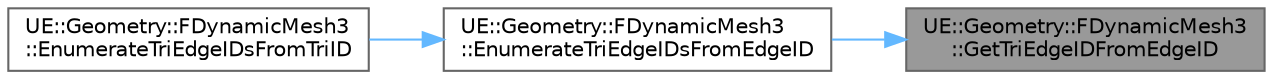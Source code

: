 digraph "UE::Geometry::FDynamicMesh3::GetTriEdgeIDFromEdgeID"
{
 // INTERACTIVE_SVG=YES
 // LATEX_PDF_SIZE
  bgcolor="transparent";
  edge [fontname=Helvetica,fontsize=10,labelfontname=Helvetica,labelfontsize=10];
  node [fontname=Helvetica,fontsize=10,shape=box,height=0.2,width=0.4];
  rankdir="RL";
  Node1 [id="Node000001",label="UE::Geometry::FDynamicMesh3\l::GetTriEdgeIDFromEdgeID",height=0.2,width=0.4,color="gray40", fillcolor="grey60", style="filled", fontcolor="black",tooltip="Return (triangle, edge_index) representation for given Edge ID."];
  Node1 -> Node2 [id="edge1_Node000001_Node000002",dir="back",color="steelblue1",style="solid",tooltip=" "];
  Node2 [id="Node000002",label="UE::Geometry::FDynamicMesh3\l::EnumerateTriEdgeIDsFromEdgeID",height=0.2,width=0.4,color="grey40", fillcolor="white", style="filled",URL="$d2/d27/classUE_1_1Geometry_1_1FDynamicMesh3.html#a1da731e8a46571f74b5f7d79eaf7ae6e",tooltip="Applies a given function to both TriEdgeIDs which a given EdgeID is associated with."];
  Node2 -> Node3 [id="edge2_Node000002_Node000003",dir="back",color="steelblue1",style="solid",tooltip=" "];
  Node3 [id="Node000003",label="UE::Geometry::FDynamicMesh3\l::EnumerateTriEdgeIDsFromTriID",height=0.2,width=0.4,color="grey40", fillcolor="white", style="filled",URL="$d2/d27/classUE_1_1Geometry_1_1FDynamicMesh3.html#afc0240d5c307a4ef335ec214aa173db2",tooltip="Applies a given function to both TriEdgeIDs which each EdgeID in a given Triangle is associated with."];
}
